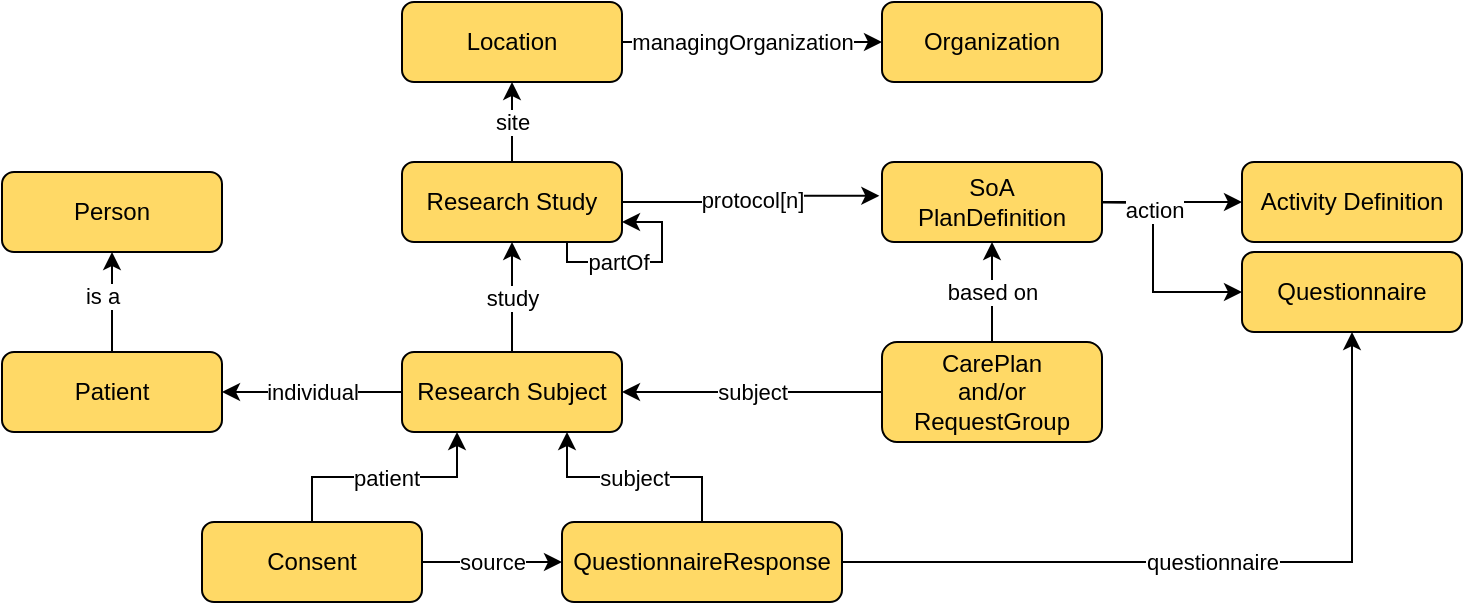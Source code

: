 <mxfile version="20.5.3" type="device"><diagram id="LX6P7j0GW9ViTpqA7aYc" name="Page-1"><mxGraphModel dx="978" dy="429" grid="1" gridSize="10" guides="1" tooltips="1" connect="1" arrows="1" fold="1" page="1" pageScale="1" pageWidth="850" pageHeight="1100" math="0" shadow="0"><root><mxCell id="0"/><mxCell id="1" parent="0"/><mxCell id="qrLcl0S-mhwwa0B70cMd-2" value="managingOrganization" style="edgeStyle=orthogonalEdgeStyle;rounded=0;orthogonalLoop=1;jettySize=auto;html=1;fillColor=#FFD966;" edge="1" parent="1" source="qrLcl0S-mhwwa0B70cMd-1" target="qrLcl0S-mhwwa0B70cMd-3"><mxGeometry x="-0.077" relative="1" as="geometry"><mxPoint x="720" y="220" as="targetPoint"/><mxPoint as="offset"/></mxGeometry></mxCell><mxCell id="qrLcl0S-mhwwa0B70cMd-1" value="Location" style="rounded=1;whiteSpace=wrap;html=1;fillColor=#FFD966;" vertex="1" parent="1"><mxGeometry x="260" y="170" width="110" height="40" as="geometry"/></mxCell><mxCell id="qrLcl0S-mhwwa0B70cMd-3" value="Organization" style="rounded=1;whiteSpace=wrap;html=1;fillColor=#FFD966;" vertex="1" parent="1"><mxGeometry x="500" y="170" width="110" height="40" as="geometry"/></mxCell><mxCell id="qrLcl0S-mhwwa0B70cMd-5" value="site" style="edgeStyle=orthogonalEdgeStyle;rounded=0;orthogonalLoop=1;jettySize=auto;html=1;fillColor=#FFD966;" edge="1" parent="1" source="qrLcl0S-mhwwa0B70cMd-36" target="qrLcl0S-mhwwa0B70cMd-1"><mxGeometry relative="1" as="geometry"><mxPoint x="345" y="260" as="sourcePoint"/></mxGeometry></mxCell><mxCell id="qrLcl0S-mhwwa0B70cMd-9" value="partOf" style="edgeStyle=orthogonalEdgeStyle;rounded=0;orthogonalLoop=1;jettySize=auto;html=1;exitX=0.75;exitY=1;exitDx=0;exitDy=0;entryX=1;entryY=0.75;entryDx=0;entryDy=0;fillColor=#FFD966;" edge="1" parent="1" source="qrLcl0S-mhwwa0B70cMd-36" target="qrLcl0S-mhwwa0B70cMd-36"><mxGeometry x="-0.268" relative="1" as="geometry"><mxPoint x="400" y="282.5" as="targetPoint"/><mxPoint x="372.5" y="290" as="sourcePoint"/><Array as="points"><mxPoint x="343" y="300"/><mxPoint x="390" y="300"/><mxPoint x="390" y="280"/></Array><mxPoint as="offset"/></mxGeometry></mxCell><mxCell id="qrLcl0S-mhwwa0B70cMd-11" value="protocol[n]" style="edgeStyle=orthogonalEdgeStyle;rounded=0;orthogonalLoop=1;jettySize=auto;html=1;entryX=-0.012;entryY=0.422;entryDx=0;entryDy=0;fillColor=#FFD966;entryPerimeter=0;" edge="1" parent="1" source="qrLcl0S-mhwwa0B70cMd-36" target="qrLcl0S-mhwwa0B70cMd-39"><mxGeometry relative="1" as="geometry"><mxPoint x="400" y="267.5" as="sourcePoint"/><mxPoint x="480" y="267.5" as="targetPoint"/></mxGeometry></mxCell><mxCell id="qrLcl0S-mhwwa0B70cMd-8" value="study" style="edgeStyle=orthogonalEdgeStyle;rounded=0;orthogonalLoop=1;jettySize=auto;html=1;fillColor=#FFD966;" edge="1" parent="1" source="qrLcl0S-mhwwa0B70cMd-7" target="qrLcl0S-mhwwa0B70cMd-36"><mxGeometry relative="1" as="geometry"><mxPoint x="345" y="290" as="targetPoint"/></mxGeometry></mxCell><mxCell id="qrLcl0S-mhwwa0B70cMd-27" value="individual" style="edgeStyle=orthogonalEdgeStyle;rounded=0;orthogonalLoop=1;jettySize=auto;html=1;entryX=1;entryY=0.5;entryDx=0;entryDy=0;fillColor=#FFD966;" edge="1" parent="1" source="qrLcl0S-mhwwa0B70cMd-7" target="qrLcl0S-mhwwa0B70cMd-26"><mxGeometry relative="1" as="geometry"/></mxCell><mxCell id="qrLcl0S-mhwwa0B70cMd-7" value="Research Subject" style="rounded=1;whiteSpace=wrap;html=1;fillColor=#FFD966;" vertex="1" parent="1"><mxGeometry x="260" y="345" width="110" height="40" as="geometry"/></mxCell><mxCell id="qrLcl0S-mhwwa0B70cMd-14" value="" style="edgeStyle=orthogonalEdgeStyle;rounded=0;orthogonalLoop=1;jettySize=auto;html=1;entryX=0;entryY=0.5;entryDx=0;entryDy=0;fillColor=#FFD966;exitX=1;exitY=0.5;exitDx=0;exitDy=0;" edge="1" parent="1" source="qrLcl0S-mhwwa0B70cMd-39" target="qrLcl0S-mhwwa0B70cMd-15"><mxGeometry relative="1" as="geometry"><mxPoint x="645" y="275" as="targetPoint"/></mxGeometry></mxCell><mxCell id="qrLcl0S-mhwwa0B70cMd-17" value="action" style="edgeStyle=orthogonalEdgeStyle;rounded=0;orthogonalLoop=1;jettySize=auto;html=1;entryX=0;entryY=0.5;entryDx=0;entryDy=0;fillColor=#FFD966;" edge="1" parent="1" target="qrLcl0S-mhwwa0B70cMd-16"><mxGeometry x="-0.273" relative="1" as="geometry"><mxPoint x="590" y="270" as="sourcePoint"/><mxPoint as="offset"/></mxGeometry></mxCell><mxCell id="qrLcl0S-mhwwa0B70cMd-15" value="Activity Definition" style="rounded=1;whiteSpace=wrap;html=1;fillColor=#FFD966;" vertex="1" parent="1"><mxGeometry x="680" y="250" width="110" height="40" as="geometry"/></mxCell><mxCell id="qrLcl0S-mhwwa0B70cMd-16" value="Questionnaire" style="rounded=1;whiteSpace=wrap;html=1;fillColor=#FFD966;" vertex="1" parent="1"><mxGeometry x="680" y="295" width="110" height="40" as="geometry"/></mxCell><mxCell id="qrLcl0S-mhwwa0B70cMd-19" value="based on" style="edgeStyle=orthogonalEdgeStyle;rounded=0;orthogonalLoop=1;jettySize=auto;html=1;entryX=0.5;entryY=1;entryDx=0;entryDy=0;fillColor=#FFD966;" edge="1" parent="1" source="qrLcl0S-mhwwa0B70cMd-18" target="qrLcl0S-mhwwa0B70cMd-39"><mxGeometry relative="1" as="geometry"><mxPoint x="535" y="290" as="targetPoint"/></mxGeometry></mxCell><mxCell id="qrLcl0S-mhwwa0B70cMd-30" value="subject" style="edgeStyle=orthogonalEdgeStyle;rounded=0;orthogonalLoop=1;jettySize=auto;html=1;entryX=1;entryY=0.5;entryDx=0;entryDy=0;fillColor=#FFD966;" edge="1" parent="1" source="qrLcl0S-mhwwa0B70cMd-18" target="qrLcl0S-mhwwa0B70cMd-7"><mxGeometry relative="1" as="geometry"/></mxCell><mxCell id="qrLcl0S-mhwwa0B70cMd-18" value="CarePlan&lt;br&gt;and/or&lt;br&gt;RequestGroup" style="rounded=1;whiteSpace=wrap;html=1;fillColor=#FFD966;" vertex="1" parent="1"><mxGeometry x="500" y="340" width="110" height="50" as="geometry"/></mxCell><mxCell id="qrLcl0S-mhwwa0B70cMd-21" value="subject" style="edgeStyle=orthogonalEdgeStyle;rounded=0;orthogonalLoop=1;jettySize=auto;html=1;entryX=0.75;entryY=1;entryDx=0;entryDy=0;fillColor=#FFD966;" edge="1" parent="1" source="qrLcl0S-mhwwa0B70cMd-20" target="qrLcl0S-mhwwa0B70cMd-7"><mxGeometry relative="1" as="geometry"/></mxCell><mxCell id="qrLcl0S-mhwwa0B70cMd-22" value="questionnaire" style="edgeStyle=orthogonalEdgeStyle;rounded=0;orthogonalLoop=1;jettySize=auto;html=1;entryX=0.5;entryY=1;entryDx=0;entryDy=0;fillColor=#FFD966;" edge="1" parent="1" source="qrLcl0S-mhwwa0B70cMd-20" target="qrLcl0S-mhwwa0B70cMd-16"><mxGeometry relative="1" as="geometry"/></mxCell><mxCell id="qrLcl0S-mhwwa0B70cMd-20" value="QuestionnaireResponse" style="rounded=1;whiteSpace=wrap;html=1;fillColor=#FFD966;" vertex="1" parent="1"><mxGeometry x="340" y="430" width="140" height="40" as="geometry"/></mxCell><mxCell id="qrLcl0S-mhwwa0B70cMd-24" value="patient" style="edgeStyle=orthogonalEdgeStyle;rounded=0;orthogonalLoop=1;jettySize=auto;html=1;fillColor=#FFD966;entryX=0.25;entryY=1;entryDx=0;entryDy=0;" edge="1" parent="1" source="qrLcl0S-mhwwa0B70cMd-23" target="qrLcl0S-mhwwa0B70cMd-7"><mxGeometry relative="1" as="geometry"/></mxCell><mxCell id="qrLcl0S-mhwwa0B70cMd-25" value="source" style="edgeStyle=orthogonalEdgeStyle;rounded=0;orthogonalLoop=1;jettySize=auto;html=1;entryX=0;entryY=0.5;entryDx=0;entryDy=0;fillColor=#FFD966;" edge="1" parent="1" source="qrLcl0S-mhwwa0B70cMd-23" target="qrLcl0S-mhwwa0B70cMd-20"><mxGeometry relative="1" as="geometry"/></mxCell><mxCell id="qrLcl0S-mhwwa0B70cMd-23" value="Consent" style="rounded=1;whiteSpace=wrap;html=1;fillColor=#FFD966;" vertex="1" parent="1"><mxGeometry x="160" y="430" width="110" height="40" as="geometry"/></mxCell><mxCell id="qrLcl0S-mhwwa0B70cMd-29" value="is a" style="edgeStyle=orthogonalEdgeStyle;rounded=0;orthogonalLoop=1;jettySize=auto;html=1;fillColor=#FFD966;" edge="1" parent="1" source="qrLcl0S-mhwwa0B70cMd-26" target="qrLcl0S-mhwwa0B70cMd-34"><mxGeometry x="0.111" y="5" relative="1" as="geometry"><mxPoint x="165" y="300" as="targetPoint"/><mxPoint as="offset"/></mxGeometry></mxCell><mxCell id="qrLcl0S-mhwwa0B70cMd-26" value="Patient" style="rounded=1;whiteSpace=wrap;html=1;fillColor=#FFD966;" vertex="1" parent="1"><mxGeometry x="60" y="345" width="110" height="40" as="geometry"/></mxCell><mxCell id="qrLcl0S-mhwwa0B70cMd-34" value="Person" style="rounded=1;whiteSpace=wrap;html=1;fillColor=#FFD966;" vertex="1" parent="1"><mxGeometry x="60" y="255" width="110" height="40" as="geometry"/></mxCell><mxCell id="qrLcl0S-mhwwa0B70cMd-36" value="Research Study" style="rounded=1;whiteSpace=wrap;html=1;fillColor=#FFD966;" vertex="1" parent="1"><mxGeometry x="260" y="250" width="110" height="40" as="geometry"/></mxCell><mxCell id="qrLcl0S-mhwwa0B70cMd-39" value="SoA&lt;br&gt;PlanDefinition" style="rounded=1;whiteSpace=wrap;html=1;fillColor=#FFD966;" vertex="1" parent="1"><mxGeometry x="500" y="250" width="110" height="40" as="geometry"/></mxCell></root></mxGraphModel></diagram></mxfile>